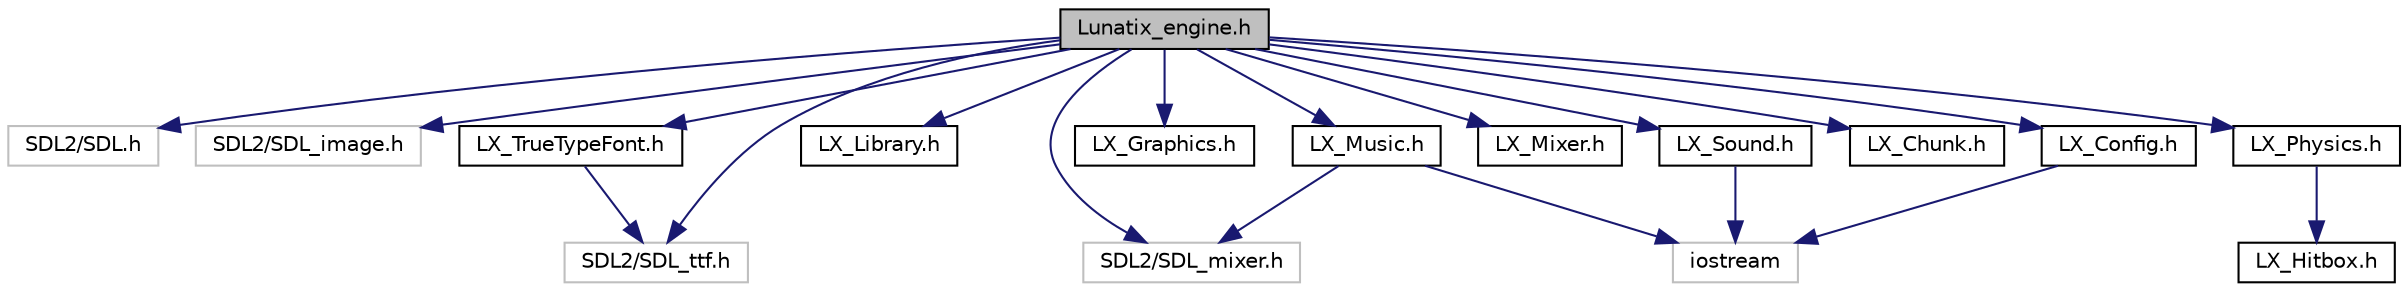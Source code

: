 digraph "Lunatix_engine.h"
{
  edge [fontname="Helvetica",fontsize="10",labelfontname="Helvetica",labelfontsize="10"];
  node [fontname="Helvetica",fontsize="10",shape=record];
  Node1 [label="Lunatix_engine.h",height=0.2,width=0.4,color="black", fillcolor="grey75", style="filled" fontcolor="black"];
  Node1 -> Node2 [color="midnightblue",fontsize="10",style="solid",fontname="Helvetica"];
  Node2 [label="SDL2/SDL.h",height=0.2,width=0.4,color="grey75", fillcolor="white", style="filled"];
  Node1 -> Node3 [color="midnightblue",fontsize="10",style="solid",fontname="Helvetica"];
  Node3 [label="SDL2/SDL_image.h",height=0.2,width=0.4,color="grey75", fillcolor="white", style="filled"];
  Node1 -> Node4 [color="midnightblue",fontsize="10",style="solid",fontname="Helvetica"];
  Node4 [label="SDL2/SDL_ttf.h",height=0.2,width=0.4,color="grey75", fillcolor="white", style="filled"];
  Node1 -> Node5 [color="midnightblue",fontsize="10",style="solid",fontname="Helvetica"];
  Node5 [label="SDL2/SDL_mixer.h",height=0.2,width=0.4,color="grey75", fillcolor="white", style="filled"];
  Node1 -> Node6 [color="midnightblue",fontsize="10",style="solid",fontname="Helvetica"];
  Node6 [label="LX_Library.h",height=0.2,width=0.4,color="black", fillcolor="white", style="filled",URL="$_l_x___library_8h.html",tooltip="The LX_Library file. It manages the SDL systems. "];
  Node1 -> Node7 [color="midnightblue",fontsize="10",style="solid",fontname="Helvetica"];
  Node7 [label="LX_Config.h",height=0.2,width=0.4,color="black", fillcolor="white", style="filled",URL="$_l_x___config_8h.html",tooltip="The LunatiX_engine configuration class. "];
  Node7 -> Node8 [color="midnightblue",fontsize="10",style="solid",fontname="Helvetica"];
  Node8 [label="iostream",height=0.2,width=0.4,color="grey75", fillcolor="white", style="filled"];
  Node1 -> Node9 [color="midnightblue",fontsize="10",style="solid",fontname="Helvetica"];
  Node9 [label="LX_Graphics.h",height=0.2,width=0.4,color="black", fillcolor="white", style="filled",URL="$_l_x___graphics_8h.html",tooltip="The LX_Graphics library, it will be linked with the SDL library. "];
  Node1 -> Node10 [color="midnightblue",fontsize="10",style="solid",fontname="Helvetica"];
  Node10 [label="LX_TrueTypeFont.h",height=0.2,width=0.4,color="black", fillcolor="white", style="filled",URL="$_l_x___true_type_font_8h.html",tooltip="The LX_TrueTypeFont library. "];
  Node10 -> Node4 [color="midnightblue",fontsize="10",style="solid",fontname="Helvetica"];
  Node1 -> Node11 [color="midnightblue",fontsize="10",style="solid",fontname="Helvetica"];
  Node11 [label="LX_Mixer.h",height=0.2,width=0.4,color="black", fillcolor="white", style="filled",URL="$_l_x___mixer_8h.html",tooltip="The mixer library. "];
  Node1 -> Node12 [color="midnightblue",fontsize="10",style="solid",fontname="Helvetica"];
  Node12 [label="LX_Sound.h",height=0.2,width=0.4,color="black", fillcolor="white", style="filled",URL="$_l_x___sound_8h.html",tooltip="The abstract sound class. "];
  Node12 -> Node8 [color="midnightblue",fontsize="10",style="solid",fontname="Helvetica"];
  Node1 -> Node13 [color="midnightblue",fontsize="10",style="solid",fontname="Helvetica"];
  Node13 [label="LX_Chunk.h",height=0.2,width=0.4,color="black", fillcolor="white", style="filled",URL="$_l_x___chunk_8h.html",tooltip="The wrapper of the SDL_Chunk structure. "];
  Node1 -> Node14 [color="midnightblue",fontsize="10",style="solid",fontname="Helvetica"];
  Node14 [label="LX_Music.h",height=0.2,width=0.4,color="black", fillcolor="white", style="filled",URL="$_l_x___music_8h.html",tooltip="The LX_Music library. "];
  Node14 -> Node8 [color="midnightblue",fontsize="10",style="solid",fontname="Helvetica"];
  Node14 -> Node5 [color="midnightblue",fontsize="10",style="solid",fontname="Helvetica"];
  Node1 -> Node15 [color="midnightblue",fontsize="10",style="solid",fontname="Helvetica"];
  Node15 [label="LX_Physics.h",height=0.2,width=0.4,color="black", fillcolor="white", style="filled",URL="$_l_x___physics_8h.html",tooltip="The LX_Physics Library, it will be linked with the SDL library. "];
  Node15 -> Node16 [color="midnightblue",fontsize="10",style="solid",fontname="Helvetica"];
  Node16 [label="LX_Hitbox.h",height=0.2,width=0.4,color="black", fillcolor="white", style="filled",URL="$_l_x___hitbox_8h.html",tooltip="The hitbox library. "];
}
